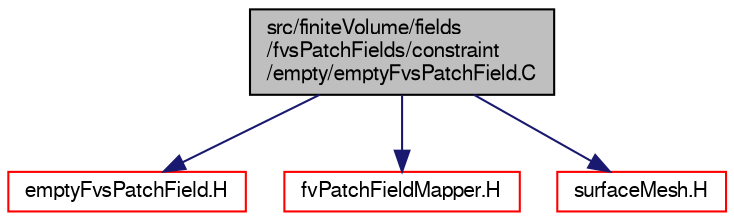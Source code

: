 digraph "src/finiteVolume/fields/fvsPatchFields/constraint/empty/emptyFvsPatchField.C"
{
  bgcolor="transparent";
  edge [fontname="FreeSans",fontsize="10",labelfontname="FreeSans",labelfontsize="10"];
  node [fontname="FreeSans",fontsize="10",shape=record];
  Node1 [label="src/finiteVolume/fields\l/fvsPatchFields/constraint\l/empty/emptyFvsPatchField.C",height=0.2,width=0.4,color="black", fillcolor="grey75", style="filled" fontcolor="black"];
  Node1 -> Node2 [color="midnightblue",fontsize="10",style="solid",fontname="FreeSans"];
  Node2 [label="emptyFvsPatchField.H",height=0.2,width=0.4,color="red",URL="$a05130.html"];
  Node1 -> Node3 [color="midnightblue",fontsize="10",style="solid",fontname="FreeSans"];
  Node3 [label="fvPatchFieldMapper.H",height=0.2,width=0.4,color="red",URL="$a05084.html"];
  Node1 -> Node4 [color="midnightblue",fontsize="10",style="solid",fontname="FreeSans"];
  Node4 [label="surfaceMesh.H",height=0.2,width=0.4,color="red",URL="$a05720.html"];
}
